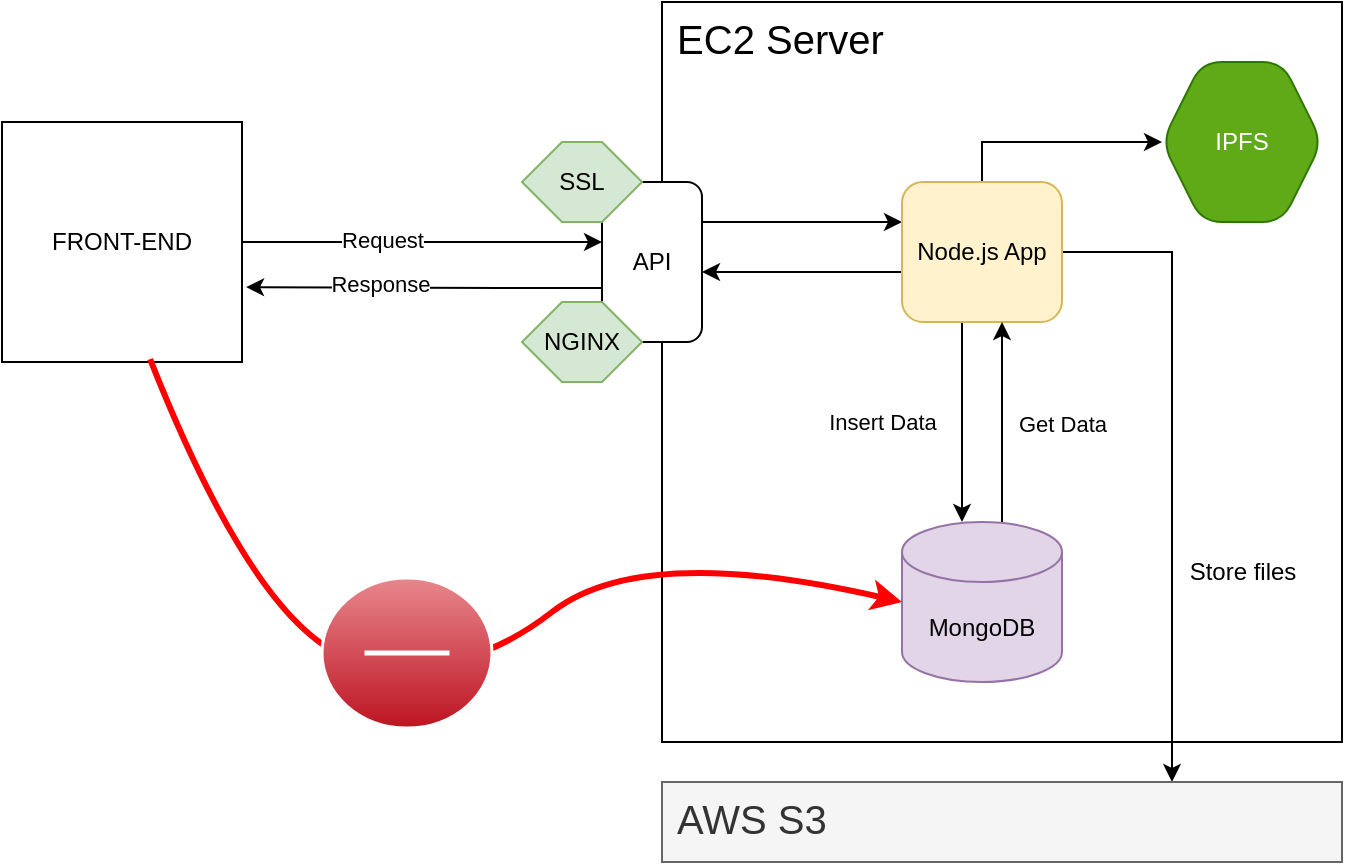 <mxfile version="17.1.0" type="device"><diagram id="B5i29cxhKRJLei1okK_a" name="Page-1"><mxGraphModel dx="1186" dy="796" grid="1" gridSize="10" guides="1" tooltips="1" connect="1" arrows="1" fold="1" page="1" pageScale="1" pageWidth="850" pageHeight="1100" math="0" shadow="0"><root><mxCell id="0"/><mxCell id="1" parent="0"/><mxCell id="wIs8XGTg9IqGQJIUNh9f-2" value="&lt;font style=&quot;font-size: 20px&quot;&gt;&amp;nbsp;EC2 Server&lt;/font&gt;" style="rounded=0;whiteSpace=wrap;html=1;align=left;horizontal=1;verticalAlign=top;" vertex="1" parent="1"><mxGeometry x="440" y="60" width="340" height="370" as="geometry"/></mxCell><mxCell id="3AJ8B2YPnrJoYnenKr-w-2" style="edgeStyle=orthogonalEdgeStyle;rounded=0;orthogonalLoop=1;jettySize=auto;html=1;" parent="1" source="3AJ8B2YPnrJoYnenKr-w-1" target="3AJ8B2YPnrJoYnenKr-w-4" edge="1"><mxGeometry relative="1" as="geometry"><mxPoint x="400" y="180" as="targetPoint"/><Array as="points"><mxPoint x="340" y="180"/><mxPoint x="340" y="180"/></Array></mxGeometry></mxCell><mxCell id="3AJ8B2YPnrJoYnenKr-w-3" value="Request" style="edgeLabel;html=1;align=center;verticalAlign=middle;resizable=0;points=[];" parent="3AJ8B2YPnrJoYnenKr-w-2" vertex="1" connectable="0"><mxGeometry x="-0.23" y="1" relative="1" as="geometry"><mxPoint as="offset"/></mxGeometry></mxCell><mxCell id="3AJ8B2YPnrJoYnenKr-w-1" value="FRONT-END" style="rounded=0;whiteSpace=wrap;html=1;" parent="1" vertex="1"><mxGeometry x="110" y="120" width="120" height="120" as="geometry"/></mxCell><mxCell id="wIs8XGTg9IqGQJIUNh9f-4" value="" style="edgeStyle=orthogonalEdgeStyle;rounded=0;orthogonalLoop=1;jettySize=auto;html=1;" edge="1" parent="1" source="3AJ8B2YPnrJoYnenKr-w-4" target="wIs8XGTg9IqGQJIUNh9f-3"><mxGeometry relative="1" as="geometry"><Array as="points"><mxPoint x="490" y="170"/><mxPoint x="490" y="170"/></Array></mxGeometry></mxCell><mxCell id="wIs8XGTg9IqGQJIUNh9f-6" style="edgeStyle=orthogonalEdgeStyle;rounded=0;orthogonalLoop=1;jettySize=auto;html=1;entryX=1.017;entryY=0.688;entryDx=0;entryDy=0;entryPerimeter=0;" edge="1" parent="1" source="3AJ8B2YPnrJoYnenKr-w-4" target="3AJ8B2YPnrJoYnenKr-w-1"><mxGeometry relative="1" as="geometry"><Array as="points"><mxPoint x="360" y="203"/><mxPoint x="360" y="203"/></Array></mxGeometry></mxCell><mxCell id="wIs8XGTg9IqGQJIUNh9f-7" value="Response" style="edgeLabel;html=1;align=center;verticalAlign=middle;resizable=0;points=[];" vertex="1" connectable="0" parent="wIs8XGTg9IqGQJIUNh9f-6"><mxGeometry x="0.248" y="-2" relative="1" as="geometry"><mxPoint as="offset"/></mxGeometry></mxCell><mxCell id="3AJ8B2YPnrJoYnenKr-w-4" value="API" style="rounded=1;whiteSpace=wrap;html=1;" parent="1" vertex="1"><mxGeometry x="410" y="150" width="50" height="80" as="geometry"/></mxCell><mxCell id="wIs8XGTg9IqGQJIUNh9f-5" style="edgeStyle=orthogonalEdgeStyle;rounded=0;orthogonalLoop=1;jettySize=auto;html=1;" edge="1" parent="1" source="wIs8XGTg9IqGQJIUNh9f-3"><mxGeometry relative="1" as="geometry"><mxPoint x="460" y="195" as="targetPoint"/><Array as="points"><mxPoint x="530" y="195"/><mxPoint x="530" y="195"/></Array></mxGeometry></mxCell><mxCell id="wIs8XGTg9IqGQJIUNh9f-12" style="edgeStyle=orthogonalEdgeStyle;rounded=0;orthogonalLoop=1;jettySize=auto;html=1;" edge="1" parent="1" source="wIs8XGTg9IqGQJIUNh9f-3" target="wIs8XGTg9IqGQJIUNh9f-8"><mxGeometry relative="1" as="geometry"><Array as="points"><mxPoint x="590" y="300"/><mxPoint x="590" y="300"/></Array></mxGeometry></mxCell><mxCell id="wIs8XGTg9IqGQJIUNh9f-13" value="Insert Data" style="edgeLabel;html=1;align=center;verticalAlign=middle;resizable=0;points=[];" vertex="1" connectable="0" parent="wIs8XGTg9IqGQJIUNh9f-12"><mxGeometry x="-0.13" relative="1" as="geometry"><mxPoint x="-40" y="6" as="offset"/></mxGeometry></mxCell><mxCell id="wIs8XGTg9IqGQJIUNh9f-17" value="" style="edgeStyle=orthogonalEdgeStyle;rounded=0;orthogonalLoop=1;jettySize=auto;html=1;fontSize=20;" edge="1" parent="1" source="wIs8XGTg9IqGQJIUNh9f-3" target="wIs8XGTg9IqGQJIUNh9f-16"><mxGeometry relative="1" as="geometry"><Array as="points"><mxPoint x="600" y="130"/></Array></mxGeometry></mxCell><mxCell id="wIs8XGTg9IqGQJIUNh9f-19" style="edgeStyle=orthogonalEdgeStyle;rounded=0;orthogonalLoop=1;jettySize=auto;html=1;entryX=0.75;entryY=0;entryDx=0;entryDy=0;fontSize=20;" edge="1" parent="1" source="wIs8XGTg9IqGQJIUNh9f-3" target="wIs8XGTg9IqGQJIUNh9f-18"><mxGeometry relative="1" as="geometry"><Array as="points"><mxPoint x="695" y="185"/></Array></mxGeometry></mxCell><mxCell id="wIs8XGTg9IqGQJIUNh9f-20" value="&lt;font style=&quot;font-size: 12px&quot;&gt;Store files&lt;/font&gt;" style="edgeLabel;html=1;align=center;verticalAlign=middle;resizable=0;points=[];fontSize=20;" vertex="1" connectable="0" parent="wIs8XGTg9IqGQJIUNh9f-19"><mxGeometry x="0.341" relative="1" as="geometry"><mxPoint x="35" y="-4" as="offset"/></mxGeometry></mxCell><mxCell id="wIs8XGTg9IqGQJIUNh9f-3" value="Node.js App" style="rounded=1;whiteSpace=wrap;html=1;fillColor=#fff2cc;strokeColor=#d6b656;" vertex="1" parent="1"><mxGeometry x="560" y="150" width="80" height="70" as="geometry"/></mxCell><mxCell id="wIs8XGTg9IqGQJIUNh9f-10" style="edgeStyle=orthogonalEdgeStyle;rounded=0;orthogonalLoop=1;jettySize=auto;html=1;" edge="1" parent="1" source="wIs8XGTg9IqGQJIUNh9f-8" target="wIs8XGTg9IqGQJIUNh9f-3"><mxGeometry relative="1" as="geometry"><Array as="points"><mxPoint x="610" y="250"/><mxPoint x="610" y="250"/></Array></mxGeometry></mxCell><mxCell id="wIs8XGTg9IqGQJIUNh9f-11" value="Get Data" style="edgeLabel;html=1;align=center;verticalAlign=middle;resizable=0;points=[];" vertex="1" connectable="0" parent="wIs8XGTg9IqGQJIUNh9f-10"><mxGeometry x="0.27" y="-3" relative="1" as="geometry"><mxPoint x="27" y="14" as="offset"/></mxGeometry></mxCell><mxCell id="wIs8XGTg9IqGQJIUNh9f-8" value="MongoDB" style="shape=cylinder3;whiteSpace=wrap;html=1;boundedLbl=1;backgroundOutline=1;size=15;fillColor=#e1d5e7;strokeColor=#9673a6;" vertex="1" parent="1"><mxGeometry x="560" y="320" width="80" height="80" as="geometry"/></mxCell><mxCell id="wIs8XGTg9IqGQJIUNh9f-14" value="SSL" style="shape=hexagon;perimeter=hexagonPerimeter2;whiteSpace=wrap;html=1;fixedSize=1;fillColor=#d5e8d4;strokeColor=#82b366;" vertex="1" parent="1"><mxGeometry x="370" y="130" width="60" height="40" as="geometry"/></mxCell><mxCell id="wIs8XGTg9IqGQJIUNh9f-15" value="NGINX" style="shape=hexagon;perimeter=hexagonPerimeter2;whiteSpace=wrap;html=1;fixedSize=1;fillColor=#d5e8d4;strokeColor=#82b366;" vertex="1" parent="1"><mxGeometry x="370" y="210" width="60" height="40" as="geometry"/></mxCell><mxCell id="wIs8XGTg9IqGQJIUNh9f-16" value="IPFS" style="shape=hexagon;perimeter=hexagonPerimeter2;whiteSpace=wrap;html=1;fixedSize=1;fillColor=#60a917;strokeColor=#2D7600;rounded=1;fontColor=#ffffff;" vertex="1" parent="1"><mxGeometry x="690" y="90" width="80" height="80" as="geometry"/></mxCell><mxCell id="wIs8XGTg9IqGQJIUNh9f-18" value="&lt;span style=&quot;font-size: 20px&quot;&gt;&amp;nbsp;AWS S3&lt;/span&gt;" style="rounded=0;whiteSpace=wrap;html=1;align=left;horizontal=1;verticalAlign=top;fillColor=#f5f5f5;fontColor=#333333;strokeColor=#666666;" vertex="1" parent="1"><mxGeometry x="440" y="450" width="340" height="40" as="geometry"/></mxCell><mxCell id="wIs8XGTg9IqGQJIUNh9f-21" value="" style="curved=1;endArrow=classic;html=1;rounded=0;fontSize=12;entryX=0;entryY=0.5;entryDx=0;entryDy=0;entryPerimeter=0;exitX=0.617;exitY=0.988;exitDx=0;exitDy=0;exitPerimeter=0;strokeColor=#FF0000;strokeWidth=3;" edge="1" parent="1" source="3AJ8B2YPnrJoYnenKr-w-1" target="wIs8XGTg9IqGQJIUNh9f-8"><mxGeometry width="50" height="50" relative="1" as="geometry"><mxPoint x="400" y="440" as="sourcePoint"/><mxPoint x="450" y="390" as="targetPoint"/><Array as="points"><mxPoint x="240" y="380"/><mxPoint x="340" y="400"/><mxPoint x="430" y="330"/></Array></mxGeometry></mxCell><mxCell id="wIs8XGTg9IqGQJIUNh9f-26" value="" style="verticalLabelPosition=bottom;verticalAlign=top;html=1;shadow=0;dashed=0;strokeWidth=1;shape=mxgraph.ios.iDeleteIcon;fillColor=#e8878E;fillColor2=#BD1421;strokeColor=#ffffff;sketch=0;fontColor=#FF3399;" vertex="1" parent="1"><mxGeometry x="270" y="348" width="85" height="75" as="geometry"/></mxCell></root></mxGraphModel></diagram></mxfile>